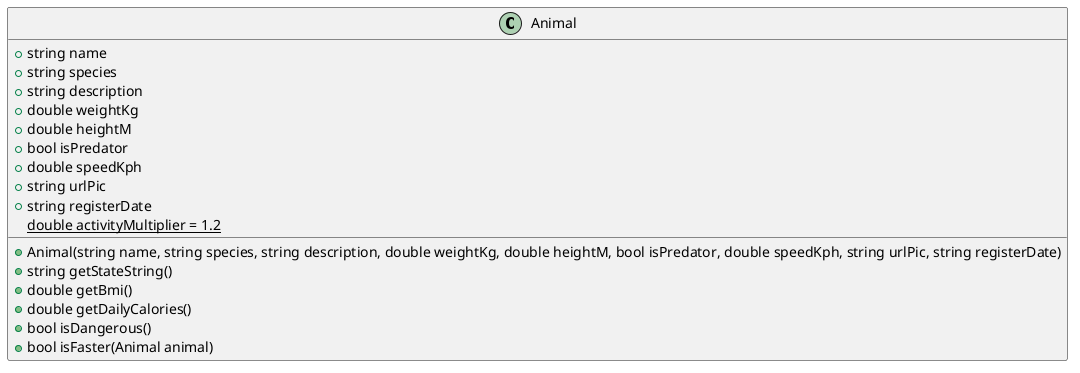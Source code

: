 @startuml Animal
class Animal {
    + string name
    + string species
    + string description
    + double weightKg
    + double heightM
    + bool isPredator
    + double speedKph
    + string urlPic
    + string registerDate
    {static} double activityMultiplier = 1.2
    + Animal(string name, string species, string description, double weightKg, double heightM, bool isPredator, double speedKph, string urlPic, string registerDate)
    + string getStateString()
    + double getBmi()
    + double getDailyCalories()
    + bool isDangerous()
    + bool isFaster(Animal animal)
}
@enduml